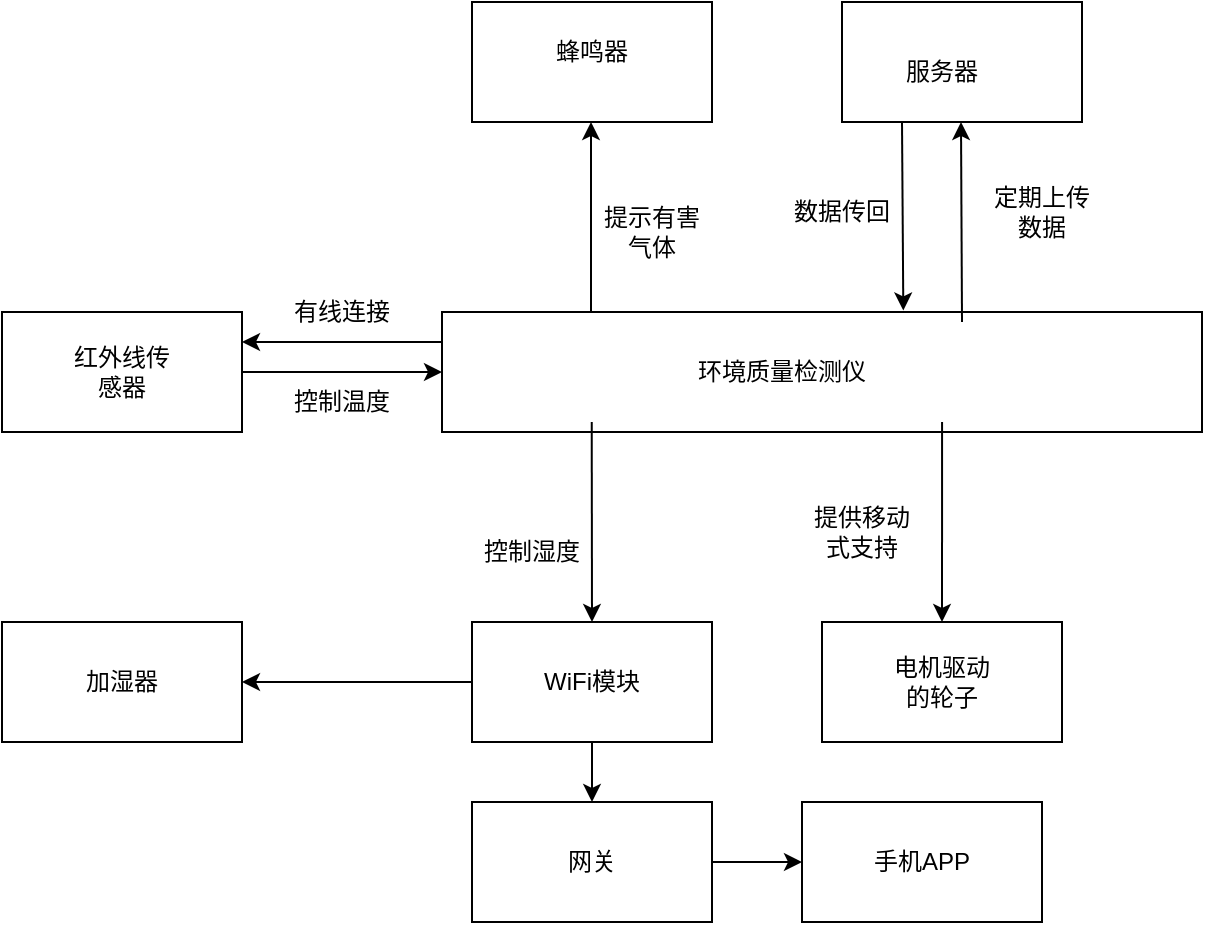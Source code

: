 <mxfile version="20.5.3" type="github">
  <diagram id="wFE0QG_FPsp0jaGvCLVb" name="Page-1">
    <mxGraphModel dx="992" dy="571" grid="1" gridSize="10" guides="1" tooltips="1" connect="1" arrows="1" fold="1" page="1" pageScale="1" pageWidth="850" pageHeight="1100" math="0" shadow="0">
      <root>
        <mxCell id="0" />
        <mxCell id="1" parent="0" />
        <mxCell id="SL5qXxZ-uk0nRSuGPstF-1" value="" style="rounded=0;whiteSpace=wrap;html=1;" vertex="1" parent="1">
          <mxGeometry x="310" y="235" width="380" height="60" as="geometry" />
        </mxCell>
        <mxCell id="SL5qXxZ-uk0nRSuGPstF-2" value="环境质量检测仪" style="text;html=1;strokeColor=none;fillColor=none;align=center;verticalAlign=middle;whiteSpace=wrap;rounded=0;" vertex="1" parent="1">
          <mxGeometry x="430" y="250" width="100" height="30" as="geometry" />
        </mxCell>
        <mxCell id="SL5qXxZ-uk0nRSuGPstF-4" value="" style="edgeStyle=orthogonalEdgeStyle;rounded=0;orthogonalLoop=1;jettySize=auto;html=1;" edge="1" parent="1" source="SL5qXxZ-uk0nRSuGPstF-3" target="SL5qXxZ-uk0nRSuGPstF-1">
          <mxGeometry relative="1" as="geometry" />
        </mxCell>
        <mxCell id="SL5qXxZ-uk0nRSuGPstF-3" value="" style="rounded=0;whiteSpace=wrap;html=1;" vertex="1" parent="1">
          <mxGeometry x="90" y="235" width="120" height="60" as="geometry" />
        </mxCell>
        <mxCell id="SL5qXxZ-uk0nRSuGPstF-5" value="" style="rounded=0;whiteSpace=wrap;html=1;" vertex="1" parent="1">
          <mxGeometry x="325" y="80" width="120" height="60" as="geometry" />
        </mxCell>
        <mxCell id="SL5qXxZ-uk0nRSuGPstF-8" value="红外线传感器" style="text;html=1;strokeColor=none;fillColor=none;align=center;verticalAlign=middle;whiteSpace=wrap;rounded=0;" vertex="1" parent="1">
          <mxGeometry x="120" y="250" width="60" height="30" as="geometry" />
        </mxCell>
        <mxCell id="SL5qXxZ-uk0nRSuGPstF-10" value="" style="endArrow=classic;html=1;rounded=0;exitX=0;exitY=0.25;exitDx=0;exitDy=0;entryX=1;entryY=0.25;entryDx=0;entryDy=0;" edge="1" parent="1" source="SL5qXxZ-uk0nRSuGPstF-1" target="SL5qXxZ-uk0nRSuGPstF-3">
          <mxGeometry width="50" height="50" relative="1" as="geometry">
            <mxPoint x="400" y="310" as="sourcePoint" />
            <mxPoint x="450" y="260" as="targetPoint" />
          </mxGeometry>
        </mxCell>
        <mxCell id="SL5qXxZ-uk0nRSuGPstF-14" value="控制温度" style="text;html=1;strokeColor=none;fillColor=none;align=center;verticalAlign=middle;whiteSpace=wrap;rounded=0;" vertex="1" parent="1">
          <mxGeometry x="230" y="265" width="60" height="30" as="geometry" />
        </mxCell>
        <mxCell id="SL5qXxZ-uk0nRSuGPstF-15" value="" style="rounded=0;whiteSpace=wrap;html=1;" vertex="1" parent="1">
          <mxGeometry x="90" y="390" width="120" height="60" as="geometry" />
        </mxCell>
        <mxCell id="SL5qXxZ-uk0nRSuGPstF-16" value="有线连接" style="text;html=1;strokeColor=none;fillColor=none;align=center;verticalAlign=middle;whiteSpace=wrap;rounded=0;" vertex="1" parent="1">
          <mxGeometry x="230" y="220" width="60" height="30" as="geometry" />
        </mxCell>
        <mxCell id="SL5qXxZ-uk0nRSuGPstF-19" value="" style="endArrow=classic;html=1;rounded=0;" edge="1" parent="1">
          <mxGeometry width="50" height="50" relative="1" as="geometry">
            <mxPoint x="384.5" y="235" as="sourcePoint" />
            <mxPoint x="384.5" y="140" as="targetPoint" />
          </mxGeometry>
        </mxCell>
        <mxCell id="SL5qXxZ-uk0nRSuGPstF-20" value="加湿器" style="text;html=1;strokeColor=none;fillColor=none;align=center;verticalAlign=middle;whiteSpace=wrap;rounded=0;" vertex="1" parent="1">
          <mxGeometry x="120" y="405" width="60" height="30" as="geometry" />
        </mxCell>
        <mxCell id="SL5qXxZ-uk0nRSuGPstF-21" value="" style="rounded=0;whiteSpace=wrap;html=1;" vertex="1" parent="1">
          <mxGeometry x="325" y="390" width="120" height="60" as="geometry" />
        </mxCell>
        <mxCell id="SL5qXxZ-uk0nRSuGPstF-22" value="WiFi模块" style="text;html=1;strokeColor=none;fillColor=none;align=center;verticalAlign=middle;whiteSpace=wrap;rounded=0;" vertex="1" parent="1">
          <mxGeometry x="345" y="405" width="80" height="30" as="geometry" />
        </mxCell>
        <mxCell id="SL5qXxZ-uk0nRSuGPstF-23" value="" style="endArrow=classic;html=1;rounded=0;entryX=0.5;entryY=0;entryDx=0;entryDy=0;exitX=0.197;exitY=0.917;exitDx=0;exitDy=0;exitPerimeter=0;" edge="1" parent="1" source="SL5qXxZ-uk0nRSuGPstF-1" target="SL5qXxZ-uk0nRSuGPstF-21">
          <mxGeometry width="50" height="50" relative="1" as="geometry">
            <mxPoint x="385" y="300" as="sourcePoint" />
            <mxPoint x="450" y="350" as="targetPoint" />
          </mxGeometry>
        </mxCell>
        <mxCell id="SL5qXxZ-uk0nRSuGPstF-24" value="" style="endArrow=classic;html=1;rounded=0;exitX=0;exitY=0.5;exitDx=0;exitDy=0;entryX=1;entryY=0.5;entryDx=0;entryDy=0;" edge="1" parent="1" source="SL5qXxZ-uk0nRSuGPstF-21" target="SL5qXxZ-uk0nRSuGPstF-15">
          <mxGeometry width="50" height="50" relative="1" as="geometry">
            <mxPoint x="400" y="400" as="sourcePoint" />
            <mxPoint x="450" y="350" as="targetPoint" />
          </mxGeometry>
        </mxCell>
        <mxCell id="SL5qXxZ-uk0nRSuGPstF-25" value="蜂鸣器" style="text;html=1;strokeColor=none;fillColor=none;align=center;verticalAlign=middle;whiteSpace=wrap;rounded=0;" vertex="1" parent="1">
          <mxGeometry x="355" y="90" width="60" height="30" as="geometry" />
        </mxCell>
        <mxCell id="SL5qXxZ-uk0nRSuGPstF-26" value="控制湿度" style="text;html=1;strokeColor=none;fillColor=none;align=center;verticalAlign=middle;whiteSpace=wrap;rounded=0;" vertex="1" parent="1">
          <mxGeometry x="325" y="340" width="60" height="30" as="geometry" />
        </mxCell>
        <mxCell id="SL5qXxZ-uk0nRSuGPstF-27" value="提示有害气体" style="text;html=1;strokeColor=none;fillColor=none;align=center;verticalAlign=middle;whiteSpace=wrap;rounded=0;" vertex="1" parent="1">
          <mxGeometry x="385" y="180" width="60" height="30" as="geometry" />
        </mxCell>
        <mxCell id="SL5qXxZ-uk0nRSuGPstF-29" value="" style="rounded=0;whiteSpace=wrap;html=1;" vertex="1" parent="1">
          <mxGeometry x="500" y="390" width="120" height="60" as="geometry" />
        </mxCell>
        <mxCell id="SL5qXxZ-uk0nRSuGPstF-30" value="电机驱动的轮子" style="text;html=1;strokeColor=none;fillColor=none;align=center;verticalAlign=middle;whiteSpace=wrap;rounded=0;" vertex="1" parent="1">
          <mxGeometry x="530" y="405" width="60" height="30" as="geometry" />
        </mxCell>
        <mxCell id="SL5qXxZ-uk0nRSuGPstF-31" value="" style="endArrow=classic;html=1;rounded=0;entryX=0.5;entryY=0;entryDx=0;entryDy=0;exitX=0.658;exitY=0.917;exitDx=0;exitDy=0;exitPerimeter=0;" edge="1" parent="1" source="SL5qXxZ-uk0nRSuGPstF-1" target="SL5qXxZ-uk0nRSuGPstF-29">
          <mxGeometry width="50" height="50" relative="1" as="geometry">
            <mxPoint x="560" y="300" as="sourcePoint" />
            <mxPoint x="420" y="240" as="targetPoint" />
          </mxGeometry>
        </mxCell>
        <mxCell id="SL5qXxZ-uk0nRSuGPstF-32" value="提供移动式支持" style="text;html=1;strokeColor=none;fillColor=none;align=center;verticalAlign=middle;whiteSpace=wrap;rounded=0;" vertex="1" parent="1">
          <mxGeometry x="490" y="330" width="60" height="30" as="geometry" />
        </mxCell>
        <mxCell id="SL5qXxZ-uk0nRSuGPstF-33" value="" style="rounded=0;whiteSpace=wrap;html=1;" vertex="1" parent="1">
          <mxGeometry x="325" y="480" width="120" height="60" as="geometry" />
        </mxCell>
        <mxCell id="SL5qXxZ-uk0nRSuGPstF-35" value="网关" style="text;html=1;strokeColor=none;fillColor=none;align=center;verticalAlign=middle;whiteSpace=wrap;rounded=0;" vertex="1" parent="1">
          <mxGeometry x="355" y="495" width="60" height="30" as="geometry" />
        </mxCell>
        <mxCell id="SL5qXxZ-uk0nRSuGPstF-37" value="" style="endArrow=classic;html=1;rounded=0;exitX=0.5;exitY=1;exitDx=0;exitDy=0;entryX=0.5;entryY=0;entryDx=0;entryDy=0;" edge="1" parent="1" source="SL5qXxZ-uk0nRSuGPstF-21" target="SL5qXxZ-uk0nRSuGPstF-33">
          <mxGeometry width="50" height="50" relative="1" as="geometry">
            <mxPoint x="560" y="380" as="sourcePoint" />
            <mxPoint x="610" y="330" as="targetPoint" />
          </mxGeometry>
        </mxCell>
        <mxCell id="SL5qXxZ-uk0nRSuGPstF-38" value="" style="rounded=0;whiteSpace=wrap;html=1;" vertex="1" parent="1">
          <mxGeometry x="490" y="480" width="120" height="60" as="geometry" />
        </mxCell>
        <mxCell id="SL5qXxZ-uk0nRSuGPstF-39" value="手机APP" style="text;html=1;strokeColor=none;fillColor=none;align=center;verticalAlign=middle;whiteSpace=wrap;rounded=0;" vertex="1" parent="1">
          <mxGeometry x="520" y="495" width="60" height="30" as="geometry" />
        </mxCell>
        <mxCell id="SL5qXxZ-uk0nRSuGPstF-42" value="" style="endArrow=classic;html=1;rounded=0;exitX=1;exitY=0.5;exitDx=0;exitDy=0;" edge="1" parent="1" source="SL5qXxZ-uk0nRSuGPstF-33" target="SL5qXxZ-uk0nRSuGPstF-38">
          <mxGeometry width="50" height="50" relative="1" as="geometry">
            <mxPoint x="560" y="380" as="sourcePoint" />
            <mxPoint x="610" y="330" as="targetPoint" />
          </mxGeometry>
        </mxCell>
        <mxCell id="SL5qXxZ-uk0nRSuGPstF-43" value="" style="endArrow=classic;html=1;rounded=0;" edge="1" parent="1">
          <mxGeometry width="50" height="50" relative="1" as="geometry">
            <mxPoint x="570" y="240" as="sourcePoint" />
            <mxPoint x="569.5" y="140" as="targetPoint" />
          </mxGeometry>
        </mxCell>
        <mxCell id="SL5qXxZ-uk0nRSuGPstF-44" value="" style="rounded=0;whiteSpace=wrap;html=1;" vertex="1" parent="1">
          <mxGeometry x="510" y="80" width="120" height="60" as="geometry" />
        </mxCell>
        <mxCell id="SL5qXxZ-uk0nRSuGPstF-45" value="定期上传数据" style="text;html=1;strokeColor=none;fillColor=none;align=center;verticalAlign=middle;whiteSpace=wrap;rounded=0;" vertex="1" parent="1">
          <mxGeometry x="580" y="170" width="60" height="30" as="geometry" />
        </mxCell>
        <mxCell id="SL5qXxZ-uk0nRSuGPstF-46" value="" style="endArrow=classic;html=1;rounded=0;exitX=0.25;exitY=1;exitDx=0;exitDy=0;entryX=0.607;entryY=-0.013;entryDx=0;entryDy=0;entryPerimeter=0;" edge="1" parent="1" source="SL5qXxZ-uk0nRSuGPstF-44" target="SL5qXxZ-uk0nRSuGPstF-1">
          <mxGeometry width="50" height="50" relative="1" as="geometry">
            <mxPoint x="530" y="280" as="sourcePoint" />
            <mxPoint x="580" y="230" as="targetPoint" />
          </mxGeometry>
        </mxCell>
        <mxCell id="SL5qXxZ-uk0nRSuGPstF-47" value="数据传回" style="text;html=1;strokeColor=none;fillColor=none;align=center;verticalAlign=middle;whiteSpace=wrap;rounded=0;" vertex="1" parent="1">
          <mxGeometry x="480" y="170" width="60" height="30" as="geometry" />
        </mxCell>
        <mxCell id="SL5qXxZ-uk0nRSuGPstF-49" value="服务器" style="text;html=1;strokeColor=none;fillColor=none;align=center;verticalAlign=middle;whiteSpace=wrap;rounded=0;" vertex="1" parent="1">
          <mxGeometry x="530" y="100" width="60" height="30" as="geometry" />
        </mxCell>
      </root>
    </mxGraphModel>
  </diagram>
</mxfile>
